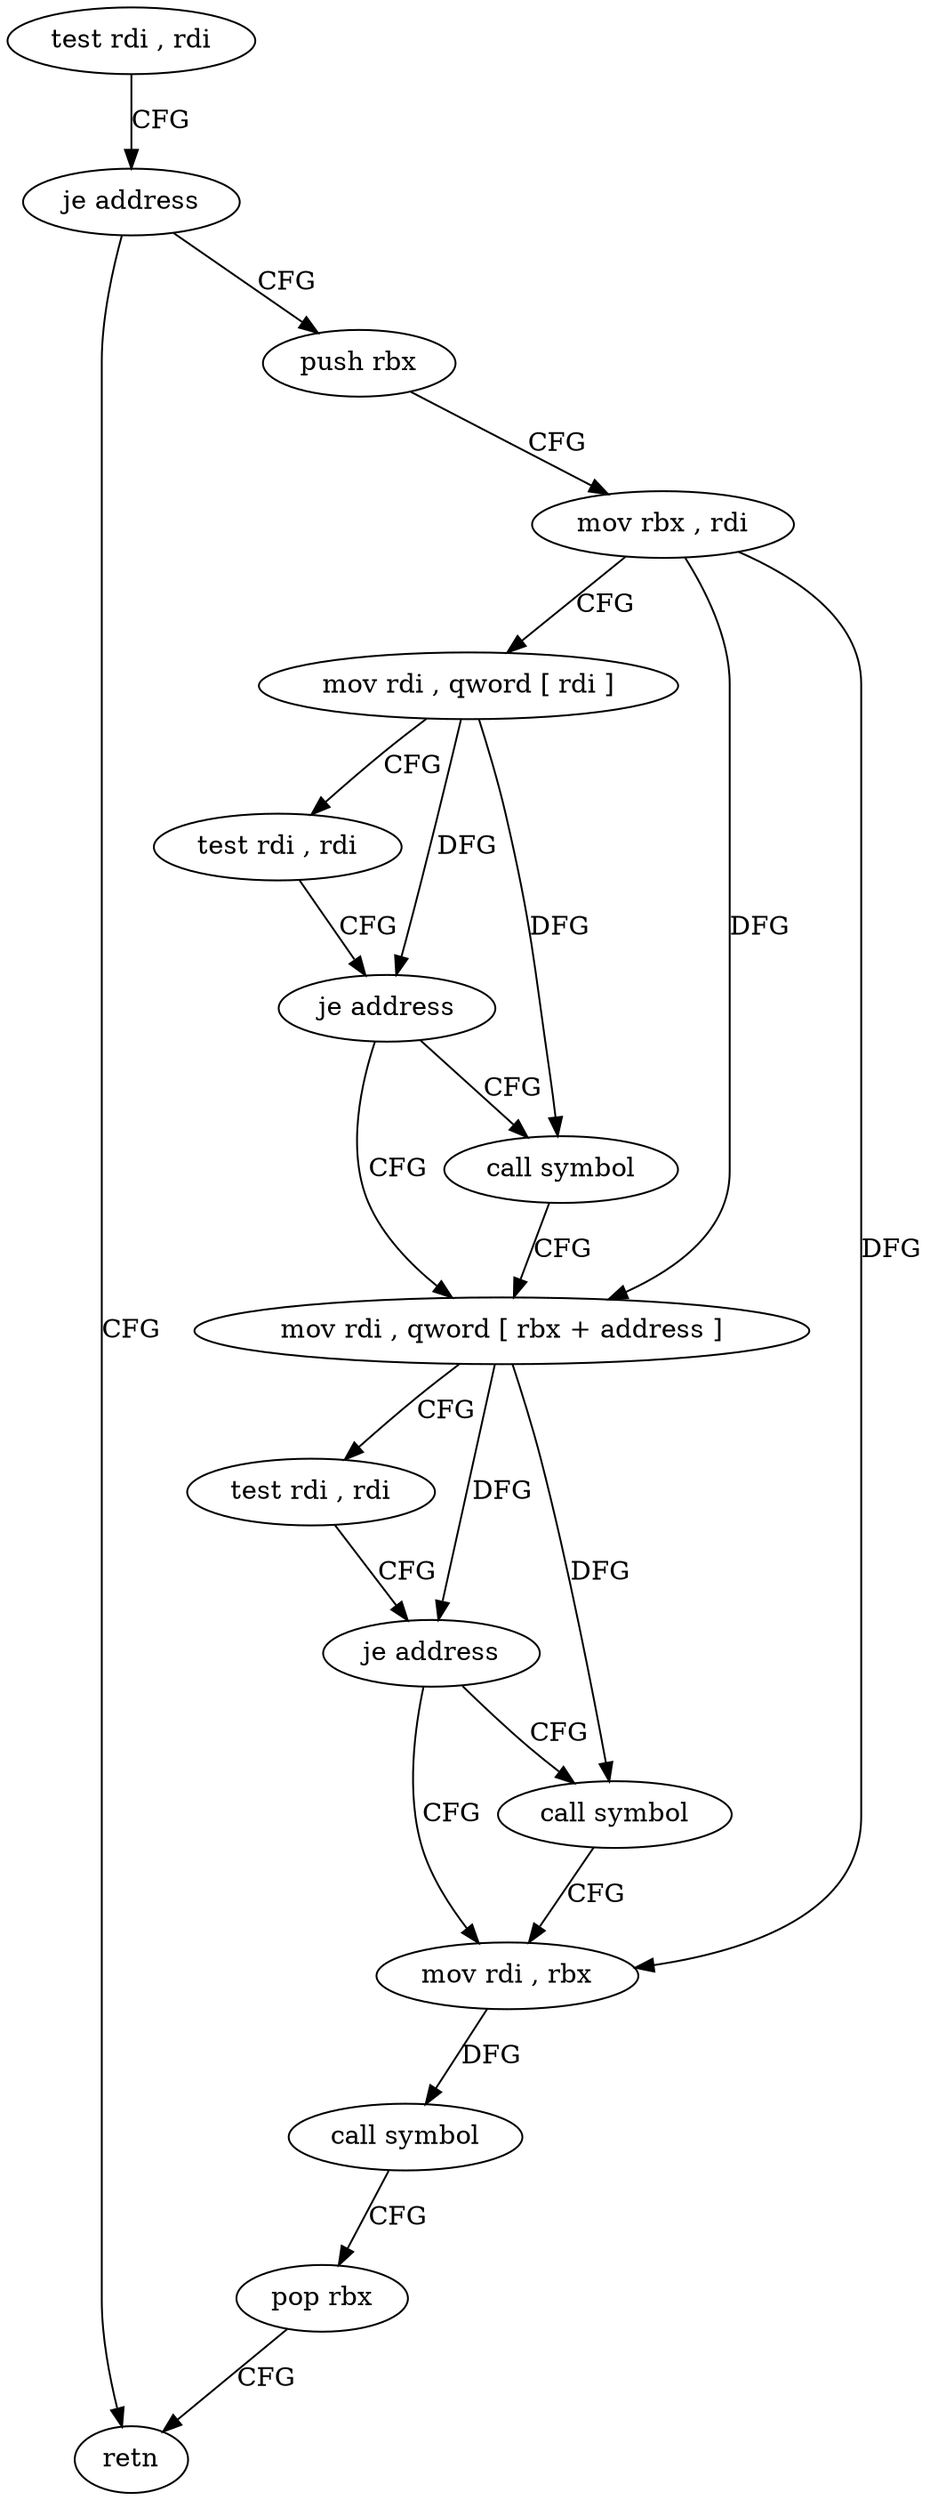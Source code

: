 digraph "func" {
"107514" [label = "test rdi , rdi" ]
"107517" [label = "je address" ]
"107559" [label = "retn" ]
"107519" [label = "push rbx" ]
"107520" [label = "mov rbx , rdi" ]
"107523" [label = "mov rdi , qword [ rdi ]" ]
"107526" [label = "test rdi , rdi" ]
"107529" [label = "je address" ]
"107536" [label = "mov rdi , qword [ rbx + address ]" ]
"107531" [label = "call symbol" ]
"107540" [label = "test rdi , rdi" ]
"107543" [label = "je address" ]
"107550" [label = "mov rdi , rbx" ]
"107545" [label = "call symbol" ]
"107553" [label = "call symbol" ]
"107558" [label = "pop rbx" ]
"107514" -> "107517" [ label = "CFG" ]
"107517" -> "107559" [ label = "CFG" ]
"107517" -> "107519" [ label = "CFG" ]
"107519" -> "107520" [ label = "CFG" ]
"107520" -> "107523" [ label = "CFG" ]
"107520" -> "107536" [ label = "DFG" ]
"107520" -> "107550" [ label = "DFG" ]
"107523" -> "107526" [ label = "CFG" ]
"107523" -> "107529" [ label = "DFG" ]
"107523" -> "107531" [ label = "DFG" ]
"107526" -> "107529" [ label = "CFG" ]
"107529" -> "107536" [ label = "CFG" ]
"107529" -> "107531" [ label = "CFG" ]
"107536" -> "107540" [ label = "CFG" ]
"107536" -> "107543" [ label = "DFG" ]
"107536" -> "107545" [ label = "DFG" ]
"107531" -> "107536" [ label = "CFG" ]
"107540" -> "107543" [ label = "CFG" ]
"107543" -> "107550" [ label = "CFG" ]
"107543" -> "107545" [ label = "CFG" ]
"107550" -> "107553" [ label = "DFG" ]
"107545" -> "107550" [ label = "CFG" ]
"107553" -> "107558" [ label = "CFG" ]
"107558" -> "107559" [ label = "CFG" ]
}
